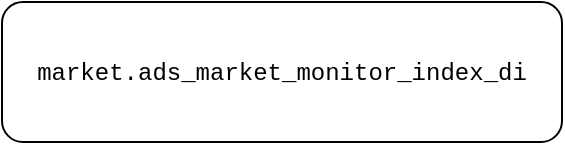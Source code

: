 <mxfile version="20.1.1" type="github">
  <diagram id="UN0rjh8gOqVbh-qBzQUg" name="Page-1">
    <mxGraphModel dx="1422" dy="762" grid="1" gridSize="10" guides="1" tooltips="1" connect="1" arrows="1" fold="1" page="1" pageScale="1" pageWidth="827" pageHeight="1169" math="0" shadow="0">
      <root>
        <mxCell id="0" />
        <mxCell id="1" parent="0" />
        <mxCell id="XWm9XOVr6H7yTXEWBIy5-1" value="&lt;span style=&quot;font-family: Consolas, Menlo, Courier, monospace; text-align: start; background-color: rgb(255, 255, 255);&quot;&gt;market.ads_market_monitor_index_di&lt;/span&gt;" style="rounded=1;whiteSpace=wrap;html=1;" vertex="1" parent="1">
          <mxGeometry x="240" y="200" width="280" height="70" as="geometry" />
        </mxCell>
      </root>
    </mxGraphModel>
  </diagram>
</mxfile>
